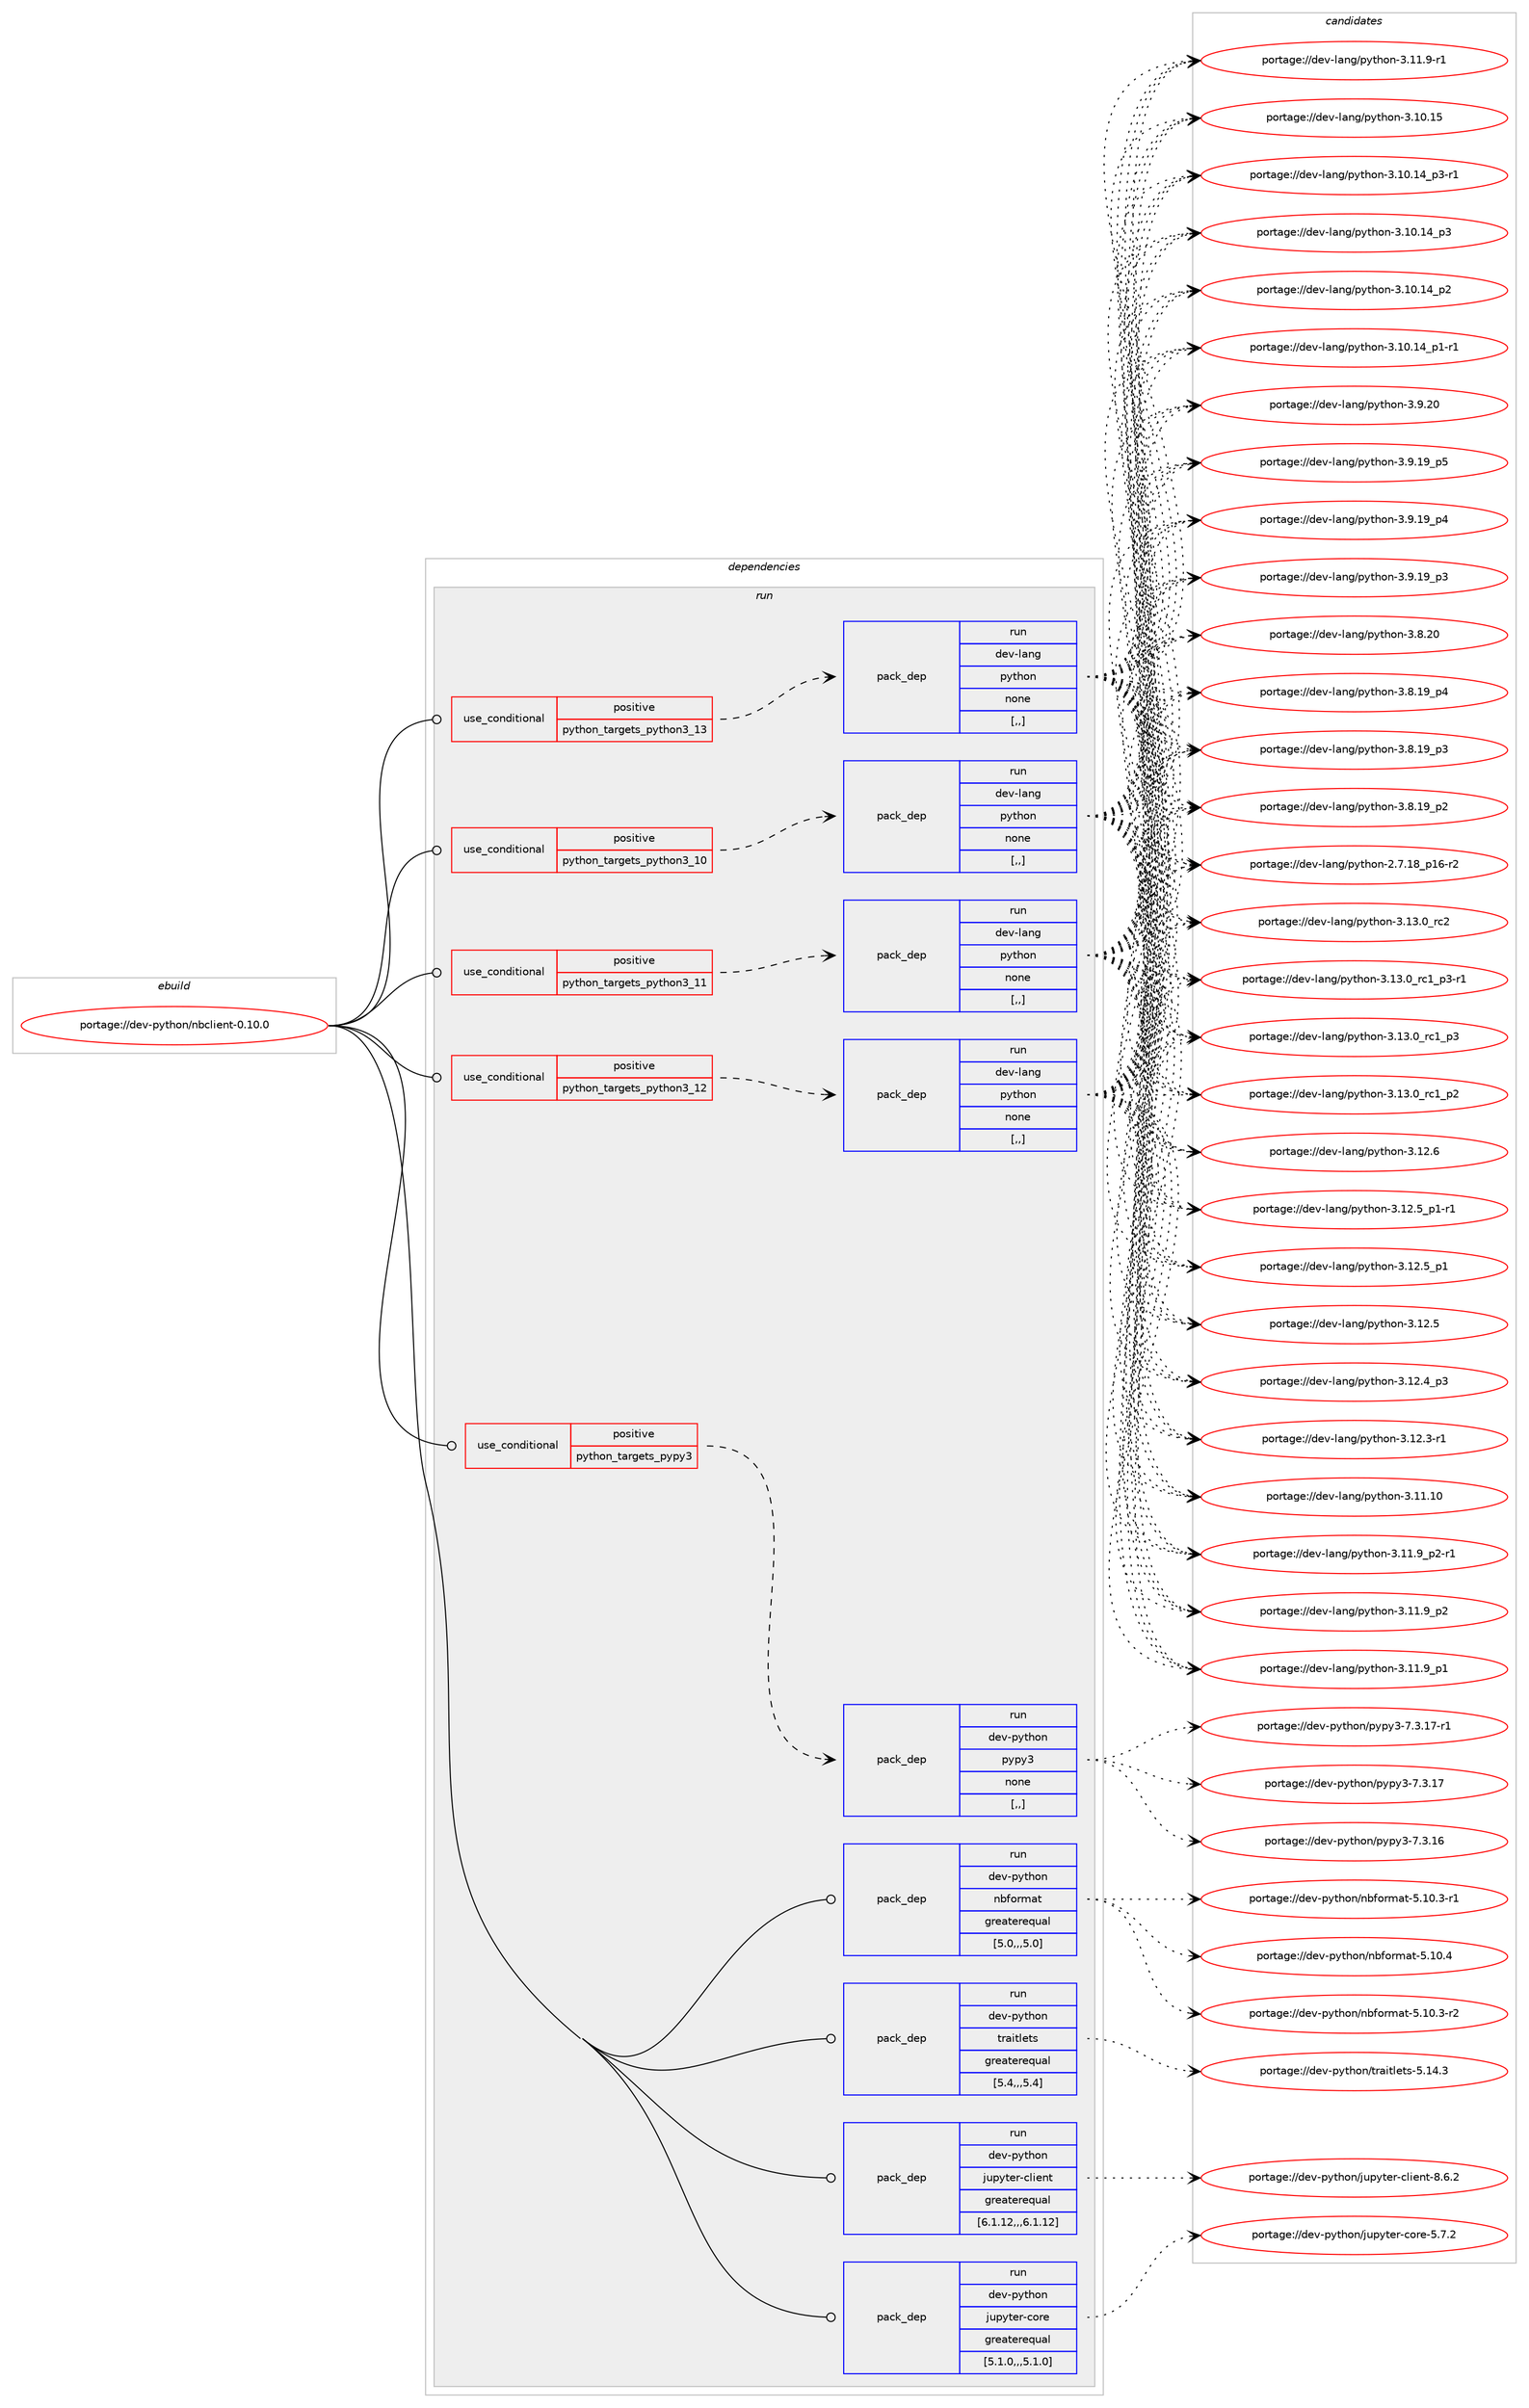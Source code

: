 digraph prolog {

# *************
# Graph options
# *************

newrank=true;
concentrate=true;
compound=true;
graph [rankdir=LR,fontname=Helvetica,fontsize=10,ranksep=1.5];#, ranksep=2.5, nodesep=0.2];
edge  [arrowhead=vee];
node  [fontname=Helvetica,fontsize=10];

# **********
# The ebuild
# **********

subgraph cluster_leftcol {
color=gray;
label=<<i>ebuild</i>>;
id [label="portage://dev-python/nbclient-0.10.0", color=red, width=4, href="../dev-python/nbclient-0.10.0.svg"];
}

# ****************
# The dependencies
# ****************

subgraph cluster_midcol {
color=gray;
label=<<i>dependencies</i>>;
subgraph cluster_compile {
fillcolor="#eeeeee";
style=filled;
label=<<i>compile</i>>;
}
subgraph cluster_compileandrun {
fillcolor="#eeeeee";
style=filled;
label=<<i>compile and run</i>>;
}
subgraph cluster_run {
fillcolor="#eeeeee";
style=filled;
label=<<i>run</i>>;
subgraph cond165561 {
dependency646809 [label=<<TABLE BORDER="0" CELLBORDER="1" CELLSPACING="0" CELLPADDING="4"><TR><TD ROWSPAN="3" CELLPADDING="10">use_conditional</TD></TR><TR><TD>positive</TD></TR><TR><TD>python_targets_pypy3</TD></TR></TABLE>>, shape=none, color=red];
subgraph pack476429 {
dependency646810 [label=<<TABLE BORDER="0" CELLBORDER="1" CELLSPACING="0" CELLPADDING="4" WIDTH="220"><TR><TD ROWSPAN="6" CELLPADDING="30">pack_dep</TD></TR><TR><TD WIDTH="110">run</TD></TR><TR><TD>dev-python</TD></TR><TR><TD>pypy3</TD></TR><TR><TD>none</TD></TR><TR><TD>[,,]</TD></TR></TABLE>>, shape=none, color=blue];
}
dependency646809:e -> dependency646810:w [weight=20,style="dashed",arrowhead="vee"];
}
id:e -> dependency646809:w [weight=20,style="solid",arrowhead="odot"];
subgraph cond165562 {
dependency646811 [label=<<TABLE BORDER="0" CELLBORDER="1" CELLSPACING="0" CELLPADDING="4"><TR><TD ROWSPAN="3" CELLPADDING="10">use_conditional</TD></TR><TR><TD>positive</TD></TR><TR><TD>python_targets_python3_10</TD></TR></TABLE>>, shape=none, color=red];
subgraph pack476430 {
dependency646812 [label=<<TABLE BORDER="0" CELLBORDER="1" CELLSPACING="0" CELLPADDING="4" WIDTH="220"><TR><TD ROWSPAN="6" CELLPADDING="30">pack_dep</TD></TR><TR><TD WIDTH="110">run</TD></TR><TR><TD>dev-lang</TD></TR><TR><TD>python</TD></TR><TR><TD>none</TD></TR><TR><TD>[,,]</TD></TR></TABLE>>, shape=none, color=blue];
}
dependency646811:e -> dependency646812:w [weight=20,style="dashed",arrowhead="vee"];
}
id:e -> dependency646811:w [weight=20,style="solid",arrowhead="odot"];
subgraph cond165563 {
dependency646813 [label=<<TABLE BORDER="0" CELLBORDER="1" CELLSPACING="0" CELLPADDING="4"><TR><TD ROWSPAN="3" CELLPADDING="10">use_conditional</TD></TR><TR><TD>positive</TD></TR><TR><TD>python_targets_python3_11</TD></TR></TABLE>>, shape=none, color=red];
subgraph pack476431 {
dependency646814 [label=<<TABLE BORDER="0" CELLBORDER="1" CELLSPACING="0" CELLPADDING="4" WIDTH="220"><TR><TD ROWSPAN="6" CELLPADDING="30">pack_dep</TD></TR><TR><TD WIDTH="110">run</TD></TR><TR><TD>dev-lang</TD></TR><TR><TD>python</TD></TR><TR><TD>none</TD></TR><TR><TD>[,,]</TD></TR></TABLE>>, shape=none, color=blue];
}
dependency646813:e -> dependency646814:w [weight=20,style="dashed",arrowhead="vee"];
}
id:e -> dependency646813:w [weight=20,style="solid",arrowhead="odot"];
subgraph cond165564 {
dependency646815 [label=<<TABLE BORDER="0" CELLBORDER="1" CELLSPACING="0" CELLPADDING="4"><TR><TD ROWSPAN="3" CELLPADDING="10">use_conditional</TD></TR><TR><TD>positive</TD></TR><TR><TD>python_targets_python3_12</TD></TR></TABLE>>, shape=none, color=red];
subgraph pack476432 {
dependency646816 [label=<<TABLE BORDER="0" CELLBORDER="1" CELLSPACING="0" CELLPADDING="4" WIDTH="220"><TR><TD ROWSPAN="6" CELLPADDING="30">pack_dep</TD></TR><TR><TD WIDTH="110">run</TD></TR><TR><TD>dev-lang</TD></TR><TR><TD>python</TD></TR><TR><TD>none</TD></TR><TR><TD>[,,]</TD></TR></TABLE>>, shape=none, color=blue];
}
dependency646815:e -> dependency646816:w [weight=20,style="dashed",arrowhead="vee"];
}
id:e -> dependency646815:w [weight=20,style="solid",arrowhead="odot"];
subgraph cond165565 {
dependency646817 [label=<<TABLE BORDER="0" CELLBORDER="1" CELLSPACING="0" CELLPADDING="4"><TR><TD ROWSPAN="3" CELLPADDING="10">use_conditional</TD></TR><TR><TD>positive</TD></TR><TR><TD>python_targets_python3_13</TD></TR></TABLE>>, shape=none, color=red];
subgraph pack476433 {
dependency646818 [label=<<TABLE BORDER="0" CELLBORDER="1" CELLSPACING="0" CELLPADDING="4" WIDTH="220"><TR><TD ROWSPAN="6" CELLPADDING="30">pack_dep</TD></TR><TR><TD WIDTH="110">run</TD></TR><TR><TD>dev-lang</TD></TR><TR><TD>python</TD></TR><TR><TD>none</TD></TR><TR><TD>[,,]</TD></TR></TABLE>>, shape=none, color=blue];
}
dependency646817:e -> dependency646818:w [weight=20,style="dashed",arrowhead="vee"];
}
id:e -> dependency646817:w [weight=20,style="solid",arrowhead="odot"];
subgraph pack476434 {
dependency646819 [label=<<TABLE BORDER="0" CELLBORDER="1" CELLSPACING="0" CELLPADDING="4" WIDTH="220"><TR><TD ROWSPAN="6" CELLPADDING="30">pack_dep</TD></TR><TR><TD WIDTH="110">run</TD></TR><TR><TD>dev-python</TD></TR><TR><TD>jupyter-client</TD></TR><TR><TD>greaterequal</TD></TR><TR><TD>[6.1.12,,,6.1.12]</TD></TR></TABLE>>, shape=none, color=blue];
}
id:e -> dependency646819:w [weight=20,style="solid",arrowhead="odot"];
subgraph pack476435 {
dependency646820 [label=<<TABLE BORDER="0" CELLBORDER="1" CELLSPACING="0" CELLPADDING="4" WIDTH="220"><TR><TD ROWSPAN="6" CELLPADDING="30">pack_dep</TD></TR><TR><TD WIDTH="110">run</TD></TR><TR><TD>dev-python</TD></TR><TR><TD>jupyter-core</TD></TR><TR><TD>greaterequal</TD></TR><TR><TD>[5.1.0,,,5.1.0]</TD></TR></TABLE>>, shape=none, color=blue];
}
id:e -> dependency646820:w [weight=20,style="solid",arrowhead="odot"];
subgraph pack476436 {
dependency646821 [label=<<TABLE BORDER="0" CELLBORDER="1" CELLSPACING="0" CELLPADDING="4" WIDTH="220"><TR><TD ROWSPAN="6" CELLPADDING="30">pack_dep</TD></TR><TR><TD WIDTH="110">run</TD></TR><TR><TD>dev-python</TD></TR><TR><TD>nbformat</TD></TR><TR><TD>greaterequal</TD></TR><TR><TD>[5.0,,,5.0]</TD></TR></TABLE>>, shape=none, color=blue];
}
id:e -> dependency646821:w [weight=20,style="solid",arrowhead="odot"];
subgraph pack476437 {
dependency646822 [label=<<TABLE BORDER="0" CELLBORDER="1" CELLSPACING="0" CELLPADDING="4" WIDTH="220"><TR><TD ROWSPAN="6" CELLPADDING="30">pack_dep</TD></TR><TR><TD WIDTH="110">run</TD></TR><TR><TD>dev-python</TD></TR><TR><TD>traitlets</TD></TR><TR><TD>greaterequal</TD></TR><TR><TD>[5.4,,,5.4]</TD></TR></TABLE>>, shape=none, color=blue];
}
id:e -> dependency646822:w [weight=20,style="solid",arrowhead="odot"];
}
}

# **************
# The candidates
# **************

subgraph cluster_choices {
rank=same;
color=gray;
label=<<i>candidates</i>>;

subgraph choice476429 {
color=black;
nodesep=1;
choice100101118451121211161041111104711212111212151455546514649554511449 [label="portage://dev-python/pypy3-7.3.17-r1", color=red, width=4,href="../dev-python/pypy3-7.3.17-r1.svg"];
choice10010111845112121116104111110471121211121215145554651464955 [label="portage://dev-python/pypy3-7.3.17", color=red, width=4,href="../dev-python/pypy3-7.3.17.svg"];
choice10010111845112121116104111110471121211121215145554651464954 [label="portage://dev-python/pypy3-7.3.16", color=red, width=4,href="../dev-python/pypy3-7.3.16.svg"];
dependency646810:e -> choice100101118451121211161041111104711212111212151455546514649554511449:w [style=dotted,weight="100"];
dependency646810:e -> choice10010111845112121116104111110471121211121215145554651464955:w [style=dotted,weight="100"];
dependency646810:e -> choice10010111845112121116104111110471121211121215145554651464954:w [style=dotted,weight="100"];
}
subgraph choice476430 {
color=black;
nodesep=1;
choice10010111845108971101034711212111610411111045514649514648951149950 [label="portage://dev-lang/python-3.13.0_rc2", color=red, width=4,href="../dev-lang/python-3.13.0_rc2.svg"];
choice1001011184510897110103471121211161041111104551464951464895114994995112514511449 [label="portage://dev-lang/python-3.13.0_rc1_p3-r1", color=red, width=4,href="../dev-lang/python-3.13.0_rc1_p3-r1.svg"];
choice100101118451089711010347112121116104111110455146495146489511499499511251 [label="portage://dev-lang/python-3.13.0_rc1_p3", color=red, width=4,href="../dev-lang/python-3.13.0_rc1_p3.svg"];
choice100101118451089711010347112121116104111110455146495146489511499499511250 [label="portage://dev-lang/python-3.13.0_rc1_p2", color=red, width=4,href="../dev-lang/python-3.13.0_rc1_p2.svg"];
choice10010111845108971101034711212111610411111045514649504654 [label="portage://dev-lang/python-3.12.6", color=red, width=4,href="../dev-lang/python-3.12.6.svg"];
choice1001011184510897110103471121211161041111104551464950465395112494511449 [label="portage://dev-lang/python-3.12.5_p1-r1", color=red, width=4,href="../dev-lang/python-3.12.5_p1-r1.svg"];
choice100101118451089711010347112121116104111110455146495046539511249 [label="portage://dev-lang/python-3.12.5_p1", color=red, width=4,href="../dev-lang/python-3.12.5_p1.svg"];
choice10010111845108971101034711212111610411111045514649504653 [label="portage://dev-lang/python-3.12.5", color=red, width=4,href="../dev-lang/python-3.12.5.svg"];
choice100101118451089711010347112121116104111110455146495046529511251 [label="portage://dev-lang/python-3.12.4_p3", color=red, width=4,href="../dev-lang/python-3.12.4_p3.svg"];
choice100101118451089711010347112121116104111110455146495046514511449 [label="portage://dev-lang/python-3.12.3-r1", color=red, width=4,href="../dev-lang/python-3.12.3-r1.svg"];
choice1001011184510897110103471121211161041111104551464949464948 [label="portage://dev-lang/python-3.11.10", color=red, width=4,href="../dev-lang/python-3.11.10.svg"];
choice1001011184510897110103471121211161041111104551464949465795112504511449 [label="portage://dev-lang/python-3.11.9_p2-r1", color=red, width=4,href="../dev-lang/python-3.11.9_p2-r1.svg"];
choice100101118451089711010347112121116104111110455146494946579511250 [label="portage://dev-lang/python-3.11.9_p2", color=red, width=4,href="../dev-lang/python-3.11.9_p2.svg"];
choice100101118451089711010347112121116104111110455146494946579511249 [label="portage://dev-lang/python-3.11.9_p1", color=red, width=4,href="../dev-lang/python-3.11.9_p1.svg"];
choice100101118451089711010347112121116104111110455146494946574511449 [label="portage://dev-lang/python-3.11.9-r1", color=red, width=4,href="../dev-lang/python-3.11.9-r1.svg"];
choice1001011184510897110103471121211161041111104551464948464953 [label="portage://dev-lang/python-3.10.15", color=red, width=4,href="../dev-lang/python-3.10.15.svg"];
choice100101118451089711010347112121116104111110455146494846495295112514511449 [label="portage://dev-lang/python-3.10.14_p3-r1", color=red, width=4,href="../dev-lang/python-3.10.14_p3-r1.svg"];
choice10010111845108971101034711212111610411111045514649484649529511251 [label="portage://dev-lang/python-3.10.14_p3", color=red, width=4,href="../dev-lang/python-3.10.14_p3.svg"];
choice10010111845108971101034711212111610411111045514649484649529511250 [label="portage://dev-lang/python-3.10.14_p2", color=red, width=4,href="../dev-lang/python-3.10.14_p2.svg"];
choice100101118451089711010347112121116104111110455146494846495295112494511449 [label="portage://dev-lang/python-3.10.14_p1-r1", color=red, width=4,href="../dev-lang/python-3.10.14_p1-r1.svg"];
choice10010111845108971101034711212111610411111045514657465048 [label="portage://dev-lang/python-3.9.20", color=red, width=4,href="../dev-lang/python-3.9.20.svg"];
choice100101118451089711010347112121116104111110455146574649579511253 [label="portage://dev-lang/python-3.9.19_p5", color=red, width=4,href="../dev-lang/python-3.9.19_p5.svg"];
choice100101118451089711010347112121116104111110455146574649579511252 [label="portage://dev-lang/python-3.9.19_p4", color=red, width=4,href="../dev-lang/python-3.9.19_p4.svg"];
choice100101118451089711010347112121116104111110455146574649579511251 [label="portage://dev-lang/python-3.9.19_p3", color=red, width=4,href="../dev-lang/python-3.9.19_p3.svg"];
choice10010111845108971101034711212111610411111045514656465048 [label="portage://dev-lang/python-3.8.20", color=red, width=4,href="../dev-lang/python-3.8.20.svg"];
choice100101118451089711010347112121116104111110455146564649579511252 [label="portage://dev-lang/python-3.8.19_p4", color=red, width=4,href="../dev-lang/python-3.8.19_p4.svg"];
choice100101118451089711010347112121116104111110455146564649579511251 [label="portage://dev-lang/python-3.8.19_p3", color=red, width=4,href="../dev-lang/python-3.8.19_p3.svg"];
choice100101118451089711010347112121116104111110455146564649579511250 [label="portage://dev-lang/python-3.8.19_p2", color=red, width=4,href="../dev-lang/python-3.8.19_p2.svg"];
choice100101118451089711010347112121116104111110455046554649569511249544511450 [label="portage://dev-lang/python-2.7.18_p16-r2", color=red, width=4,href="../dev-lang/python-2.7.18_p16-r2.svg"];
dependency646812:e -> choice10010111845108971101034711212111610411111045514649514648951149950:w [style=dotted,weight="100"];
dependency646812:e -> choice1001011184510897110103471121211161041111104551464951464895114994995112514511449:w [style=dotted,weight="100"];
dependency646812:e -> choice100101118451089711010347112121116104111110455146495146489511499499511251:w [style=dotted,weight="100"];
dependency646812:e -> choice100101118451089711010347112121116104111110455146495146489511499499511250:w [style=dotted,weight="100"];
dependency646812:e -> choice10010111845108971101034711212111610411111045514649504654:w [style=dotted,weight="100"];
dependency646812:e -> choice1001011184510897110103471121211161041111104551464950465395112494511449:w [style=dotted,weight="100"];
dependency646812:e -> choice100101118451089711010347112121116104111110455146495046539511249:w [style=dotted,weight="100"];
dependency646812:e -> choice10010111845108971101034711212111610411111045514649504653:w [style=dotted,weight="100"];
dependency646812:e -> choice100101118451089711010347112121116104111110455146495046529511251:w [style=dotted,weight="100"];
dependency646812:e -> choice100101118451089711010347112121116104111110455146495046514511449:w [style=dotted,weight="100"];
dependency646812:e -> choice1001011184510897110103471121211161041111104551464949464948:w [style=dotted,weight="100"];
dependency646812:e -> choice1001011184510897110103471121211161041111104551464949465795112504511449:w [style=dotted,weight="100"];
dependency646812:e -> choice100101118451089711010347112121116104111110455146494946579511250:w [style=dotted,weight="100"];
dependency646812:e -> choice100101118451089711010347112121116104111110455146494946579511249:w [style=dotted,weight="100"];
dependency646812:e -> choice100101118451089711010347112121116104111110455146494946574511449:w [style=dotted,weight="100"];
dependency646812:e -> choice1001011184510897110103471121211161041111104551464948464953:w [style=dotted,weight="100"];
dependency646812:e -> choice100101118451089711010347112121116104111110455146494846495295112514511449:w [style=dotted,weight="100"];
dependency646812:e -> choice10010111845108971101034711212111610411111045514649484649529511251:w [style=dotted,weight="100"];
dependency646812:e -> choice10010111845108971101034711212111610411111045514649484649529511250:w [style=dotted,weight="100"];
dependency646812:e -> choice100101118451089711010347112121116104111110455146494846495295112494511449:w [style=dotted,weight="100"];
dependency646812:e -> choice10010111845108971101034711212111610411111045514657465048:w [style=dotted,weight="100"];
dependency646812:e -> choice100101118451089711010347112121116104111110455146574649579511253:w [style=dotted,weight="100"];
dependency646812:e -> choice100101118451089711010347112121116104111110455146574649579511252:w [style=dotted,weight="100"];
dependency646812:e -> choice100101118451089711010347112121116104111110455146574649579511251:w [style=dotted,weight="100"];
dependency646812:e -> choice10010111845108971101034711212111610411111045514656465048:w [style=dotted,weight="100"];
dependency646812:e -> choice100101118451089711010347112121116104111110455146564649579511252:w [style=dotted,weight="100"];
dependency646812:e -> choice100101118451089711010347112121116104111110455146564649579511251:w [style=dotted,weight="100"];
dependency646812:e -> choice100101118451089711010347112121116104111110455146564649579511250:w [style=dotted,weight="100"];
dependency646812:e -> choice100101118451089711010347112121116104111110455046554649569511249544511450:w [style=dotted,weight="100"];
}
subgraph choice476431 {
color=black;
nodesep=1;
choice10010111845108971101034711212111610411111045514649514648951149950 [label="portage://dev-lang/python-3.13.0_rc2", color=red, width=4,href="../dev-lang/python-3.13.0_rc2.svg"];
choice1001011184510897110103471121211161041111104551464951464895114994995112514511449 [label="portage://dev-lang/python-3.13.0_rc1_p3-r1", color=red, width=4,href="../dev-lang/python-3.13.0_rc1_p3-r1.svg"];
choice100101118451089711010347112121116104111110455146495146489511499499511251 [label="portage://dev-lang/python-3.13.0_rc1_p3", color=red, width=4,href="../dev-lang/python-3.13.0_rc1_p3.svg"];
choice100101118451089711010347112121116104111110455146495146489511499499511250 [label="portage://dev-lang/python-3.13.0_rc1_p2", color=red, width=4,href="../dev-lang/python-3.13.0_rc1_p2.svg"];
choice10010111845108971101034711212111610411111045514649504654 [label="portage://dev-lang/python-3.12.6", color=red, width=4,href="../dev-lang/python-3.12.6.svg"];
choice1001011184510897110103471121211161041111104551464950465395112494511449 [label="portage://dev-lang/python-3.12.5_p1-r1", color=red, width=4,href="../dev-lang/python-3.12.5_p1-r1.svg"];
choice100101118451089711010347112121116104111110455146495046539511249 [label="portage://dev-lang/python-3.12.5_p1", color=red, width=4,href="../dev-lang/python-3.12.5_p1.svg"];
choice10010111845108971101034711212111610411111045514649504653 [label="portage://dev-lang/python-3.12.5", color=red, width=4,href="../dev-lang/python-3.12.5.svg"];
choice100101118451089711010347112121116104111110455146495046529511251 [label="portage://dev-lang/python-3.12.4_p3", color=red, width=4,href="../dev-lang/python-3.12.4_p3.svg"];
choice100101118451089711010347112121116104111110455146495046514511449 [label="portage://dev-lang/python-3.12.3-r1", color=red, width=4,href="../dev-lang/python-3.12.3-r1.svg"];
choice1001011184510897110103471121211161041111104551464949464948 [label="portage://dev-lang/python-3.11.10", color=red, width=4,href="../dev-lang/python-3.11.10.svg"];
choice1001011184510897110103471121211161041111104551464949465795112504511449 [label="portage://dev-lang/python-3.11.9_p2-r1", color=red, width=4,href="../dev-lang/python-3.11.9_p2-r1.svg"];
choice100101118451089711010347112121116104111110455146494946579511250 [label="portage://dev-lang/python-3.11.9_p2", color=red, width=4,href="../dev-lang/python-3.11.9_p2.svg"];
choice100101118451089711010347112121116104111110455146494946579511249 [label="portage://dev-lang/python-3.11.9_p1", color=red, width=4,href="../dev-lang/python-3.11.9_p1.svg"];
choice100101118451089711010347112121116104111110455146494946574511449 [label="portage://dev-lang/python-3.11.9-r1", color=red, width=4,href="../dev-lang/python-3.11.9-r1.svg"];
choice1001011184510897110103471121211161041111104551464948464953 [label="portage://dev-lang/python-3.10.15", color=red, width=4,href="../dev-lang/python-3.10.15.svg"];
choice100101118451089711010347112121116104111110455146494846495295112514511449 [label="portage://dev-lang/python-3.10.14_p3-r1", color=red, width=4,href="../dev-lang/python-3.10.14_p3-r1.svg"];
choice10010111845108971101034711212111610411111045514649484649529511251 [label="portage://dev-lang/python-3.10.14_p3", color=red, width=4,href="../dev-lang/python-3.10.14_p3.svg"];
choice10010111845108971101034711212111610411111045514649484649529511250 [label="portage://dev-lang/python-3.10.14_p2", color=red, width=4,href="../dev-lang/python-3.10.14_p2.svg"];
choice100101118451089711010347112121116104111110455146494846495295112494511449 [label="portage://dev-lang/python-3.10.14_p1-r1", color=red, width=4,href="../dev-lang/python-3.10.14_p1-r1.svg"];
choice10010111845108971101034711212111610411111045514657465048 [label="portage://dev-lang/python-3.9.20", color=red, width=4,href="../dev-lang/python-3.9.20.svg"];
choice100101118451089711010347112121116104111110455146574649579511253 [label="portage://dev-lang/python-3.9.19_p5", color=red, width=4,href="../dev-lang/python-3.9.19_p5.svg"];
choice100101118451089711010347112121116104111110455146574649579511252 [label="portage://dev-lang/python-3.9.19_p4", color=red, width=4,href="../dev-lang/python-3.9.19_p4.svg"];
choice100101118451089711010347112121116104111110455146574649579511251 [label="portage://dev-lang/python-3.9.19_p3", color=red, width=4,href="../dev-lang/python-3.9.19_p3.svg"];
choice10010111845108971101034711212111610411111045514656465048 [label="portage://dev-lang/python-3.8.20", color=red, width=4,href="../dev-lang/python-3.8.20.svg"];
choice100101118451089711010347112121116104111110455146564649579511252 [label="portage://dev-lang/python-3.8.19_p4", color=red, width=4,href="../dev-lang/python-3.8.19_p4.svg"];
choice100101118451089711010347112121116104111110455146564649579511251 [label="portage://dev-lang/python-3.8.19_p3", color=red, width=4,href="../dev-lang/python-3.8.19_p3.svg"];
choice100101118451089711010347112121116104111110455146564649579511250 [label="portage://dev-lang/python-3.8.19_p2", color=red, width=4,href="../dev-lang/python-3.8.19_p2.svg"];
choice100101118451089711010347112121116104111110455046554649569511249544511450 [label="portage://dev-lang/python-2.7.18_p16-r2", color=red, width=4,href="../dev-lang/python-2.7.18_p16-r2.svg"];
dependency646814:e -> choice10010111845108971101034711212111610411111045514649514648951149950:w [style=dotted,weight="100"];
dependency646814:e -> choice1001011184510897110103471121211161041111104551464951464895114994995112514511449:w [style=dotted,weight="100"];
dependency646814:e -> choice100101118451089711010347112121116104111110455146495146489511499499511251:w [style=dotted,weight="100"];
dependency646814:e -> choice100101118451089711010347112121116104111110455146495146489511499499511250:w [style=dotted,weight="100"];
dependency646814:e -> choice10010111845108971101034711212111610411111045514649504654:w [style=dotted,weight="100"];
dependency646814:e -> choice1001011184510897110103471121211161041111104551464950465395112494511449:w [style=dotted,weight="100"];
dependency646814:e -> choice100101118451089711010347112121116104111110455146495046539511249:w [style=dotted,weight="100"];
dependency646814:e -> choice10010111845108971101034711212111610411111045514649504653:w [style=dotted,weight="100"];
dependency646814:e -> choice100101118451089711010347112121116104111110455146495046529511251:w [style=dotted,weight="100"];
dependency646814:e -> choice100101118451089711010347112121116104111110455146495046514511449:w [style=dotted,weight="100"];
dependency646814:e -> choice1001011184510897110103471121211161041111104551464949464948:w [style=dotted,weight="100"];
dependency646814:e -> choice1001011184510897110103471121211161041111104551464949465795112504511449:w [style=dotted,weight="100"];
dependency646814:e -> choice100101118451089711010347112121116104111110455146494946579511250:w [style=dotted,weight="100"];
dependency646814:e -> choice100101118451089711010347112121116104111110455146494946579511249:w [style=dotted,weight="100"];
dependency646814:e -> choice100101118451089711010347112121116104111110455146494946574511449:w [style=dotted,weight="100"];
dependency646814:e -> choice1001011184510897110103471121211161041111104551464948464953:w [style=dotted,weight="100"];
dependency646814:e -> choice100101118451089711010347112121116104111110455146494846495295112514511449:w [style=dotted,weight="100"];
dependency646814:e -> choice10010111845108971101034711212111610411111045514649484649529511251:w [style=dotted,weight="100"];
dependency646814:e -> choice10010111845108971101034711212111610411111045514649484649529511250:w [style=dotted,weight="100"];
dependency646814:e -> choice100101118451089711010347112121116104111110455146494846495295112494511449:w [style=dotted,weight="100"];
dependency646814:e -> choice10010111845108971101034711212111610411111045514657465048:w [style=dotted,weight="100"];
dependency646814:e -> choice100101118451089711010347112121116104111110455146574649579511253:w [style=dotted,weight="100"];
dependency646814:e -> choice100101118451089711010347112121116104111110455146574649579511252:w [style=dotted,weight="100"];
dependency646814:e -> choice100101118451089711010347112121116104111110455146574649579511251:w [style=dotted,weight="100"];
dependency646814:e -> choice10010111845108971101034711212111610411111045514656465048:w [style=dotted,weight="100"];
dependency646814:e -> choice100101118451089711010347112121116104111110455146564649579511252:w [style=dotted,weight="100"];
dependency646814:e -> choice100101118451089711010347112121116104111110455146564649579511251:w [style=dotted,weight="100"];
dependency646814:e -> choice100101118451089711010347112121116104111110455146564649579511250:w [style=dotted,weight="100"];
dependency646814:e -> choice100101118451089711010347112121116104111110455046554649569511249544511450:w [style=dotted,weight="100"];
}
subgraph choice476432 {
color=black;
nodesep=1;
choice10010111845108971101034711212111610411111045514649514648951149950 [label="portage://dev-lang/python-3.13.0_rc2", color=red, width=4,href="../dev-lang/python-3.13.0_rc2.svg"];
choice1001011184510897110103471121211161041111104551464951464895114994995112514511449 [label="portage://dev-lang/python-3.13.0_rc1_p3-r1", color=red, width=4,href="../dev-lang/python-3.13.0_rc1_p3-r1.svg"];
choice100101118451089711010347112121116104111110455146495146489511499499511251 [label="portage://dev-lang/python-3.13.0_rc1_p3", color=red, width=4,href="../dev-lang/python-3.13.0_rc1_p3.svg"];
choice100101118451089711010347112121116104111110455146495146489511499499511250 [label="portage://dev-lang/python-3.13.0_rc1_p2", color=red, width=4,href="../dev-lang/python-3.13.0_rc1_p2.svg"];
choice10010111845108971101034711212111610411111045514649504654 [label="portage://dev-lang/python-3.12.6", color=red, width=4,href="../dev-lang/python-3.12.6.svg"];
choice1001011184510897110103471121211161041111104551464950465395112494511449 [label="portage://dev-lang/python-3.12.5_p1-r1", color=red, width=4,href="../dev-lang/python-3.12.5_p1-r1.svg"];
choice100101118451089711010347112121116104111110455146495046539511249 [label="portage://dev-lang/python-3.12.5_p1", color=red, width=4,href="../dev-lang/python-3.12.5_p1.svg"];
choice10010111845108971101034711212111610411111045514649504653 [label="portage://dev-lang/python-3.12.5", color=red, width=4,href="../dev-lang/python-3.12.5.svg"];
choice100101118451089711010347112121116104111110455146495046529511251 [label="portage://dev-lang/python-3.12.4_p3", color=red, width=4,href="../dev-lang/python-3.12.4_p3.svg"];
choice100101118451089711010347112121116104111110455146495046514511449 [label="portage://dev-lang/python-3.12.3-r1", color=red, width=4,href="../dev-lang/python-3.12.3-r1.svg"];
choice1001011184510897110103471121211161041111104551464949464948 [label="portage://dev-lang/python-3.11.10", color=red, width=4,href="../dev-lang/python-3.11.10.svg"];
choice1001011184510897110103471121211161041111104551464949465795112504511449 [label="portage://dev-lang/python-3.11.9_p2-r1", color=red, width=4,href="../dev-lang/python-3.11.9_p2-r1.svg"];
choice100101118451089711010347112121116104111110455146494946579511250 [label="portage://dev-lang/python-3.11.9_p2", color=red, width=4,href="../dev-lang/python-3.11.9_p2.svg"];
choice100101118451089711010347112121116104111110455146494946579511249 [label="portage://dev-lang/python-3.11.9_p1", color=red, width=4,href="../dev-lang/python-3.11.9_p1.svg"];
choice100101118451089711010347112121116104111110455146494946574511449 [label="portage://dev-lang/python-3.11.9-r1", color=red, width=4,href="../dev-lang/python-3.11.9-r1.svg"];
choice1001011184510897110103471121211161041111104551464948464953 [label="portage://dev-lang/python-3.10.15", color=red, width=4,href="../dev-lang/python-3.10.15.svg"];
choice100101118451089711010347112121116104111110455146494846495295112514511449 [label="portage://dev-lang/python-3.10.14_p3-r1", color=red, width=4,href="../dev-lang/python-3.10.14_p3-r1.svg"];
choice10010111845108971101034711212111610411111045514649484649529511251 [label="portage://dev-lang/python-3.10.14_p3", color=red, width=4,href="../dev-lang/python-3.10.14_p3.svg"];
choice10010111845108971101034711212111610411111045514649484649529511250 [label="portage://dev-lang/python-3.10.14_p2", color=red, width=4,href="../dev-lang/python-3.10.14_p2.svg"];
choice100101118451089711010347112121116104111110455146494846495295112494511449 [label="portage://dev-lang/python-3.10.14_p1-r1", color=red, width=4,href="../dev-lang/python-3.10.14_p1-r1.svg"];
choice10010111845108971101034711212111610411111045514657465048 [label="portage://dev-lang/python-3.9.20", color=red, width=4,href="../dev-lang/python-3.9.20.svg"];
choice100101118451089711010347112121116104111110455146574649579511253 [label="portage://dev-lang/python-3.9.19_p5", color=red, width=4,href="../dev-lang/python-3.9.19_p5.svg"];
choice100101118451089711010347112121116104111110455146574649579511252 [label="portage://dev-lang/python-3.9.19_p4", color=red, width=4,href="../dev-lang/python-3.9.19_p4.svg"];
choice100101118451089711010347112121116104111110455146574649579511251 [label="portage://dev-lang/python-3.9.19_p3", color=red, width=4,href="../dev-lang/python-3.9.19_p3.svg"];
choice10010111845108971101034711212111610411111045514656465048 [label="portage://dev-lang/python-3.8.20", color=red, width=4,href="../dev-lang/python-3.8.20.svg"];
choice100101118451089711010347112121116104111110455146564649579511252 [label="portage://dev-lang/python-3.8.19_p4", color=red, width=4,href="../dev-lang/python-3.8.19_p4.svg"];
choice100101118451089711010347112121116104111110455146564649579511251 [label="portage://dev-lang/python-3.8.19_p3", color=red, width=4,href="../dev-lang/python-3.8.19_p3.svg"];
choice100101118451089711010347112121116104111110455146564649579511250 [label="portage://dev-lang/python-3.8.19_p2", color=red, width=4,href="../dev-lang/python-3.8.19_p2.svg"];
choice100101118451089711010347112121116104111110455046554649569511249544511450 [label="portage://dev-lang/python-2.7.18_p16-r2", color=red, width=4,href="../dev-lang/python-2.7.18_p16-r2.svg"];
dependency646816:e -> choice10010111845108971101034711212111610411111045514649514648951149950:w [style=dotted,weight="100"];
dependency646816:e -> choice1001011184510897110103471121211161041111104551464951464895114994995112514511449:w [style=dotted,weight="100"];
dependency646816:e -> choice100101118451089711010347112121116104111110455146495146489511499499511251:w [style=dotted,weight="100"];
dependency646816:e -> choice100101118451089711010347112121116104111110455146495146489511499499511250:w [style=dotted,weight="100"];
dependency646816:e -> choice10010111845108971101034711212111610411111045514649504654:w [style=dotted,weight="100"];
dependency646816:e -> choice1001011184510897110103471121211161041111104551464950465395112494511449:w [style=dotted,weight="100"];
dependency646816:e -> choice100101118451089711010347112121116104111110455146495046539511249:w [style=dotted,weight="100"];
dependency646816:e -> choice10010111845108971101034711212111610411111045514649504653:w [style=dotted,weight="100"];
dependency646816:e -> choice100101118451089711010347112121116104111110455146495046529511251:w [style=dotted,weight="100"];
dependency646816:e -> choice100101118451089711010347112121116104111110455146495046514511449:w [style=dotted,weight="100"];
dependency646816:e -> choice1001011184510897110103471121211161041111104551464949464948:w [style=dotted,weight="100"];
dependency646816:e -> choice1001011184510897110103471121211161041111104551464949465795112504511449:w [style=dotted,weight="100"];
dependency646816:e -> choice100101118451089711010347112121116104111110455146494946579511250:w [style=dotted,weight="100"];
dependency646816:e -> choice100101118451089711010347112121116104111110455146494946579511249:w [style=dotted,weight="100"];
dependency646816:e -> choice100101118451089711010347112121116104111110455146494946574511449:w [style=dotted,weight="100"];
dependency646816:e -> choice1001011184510897110103471121211161041111104551464948464953:w [style=dotted,weight="100"];
dependency646816:e -> choice100101118451089711010347112121116104111110455146494846495295112514511449:w [style=dotted,weight="100"];
dependency646816:e -> choice10010111845108971101034711212111610411111045514649484649529511251:w [style=dotted,weight="100"];
dependency646816:e -> choice10010111845108971101034711212111610411111045514649484649529511250:w [style=dotted,weight="100"];
dependency646816:e -> choice100101118451089711010347112121116104111110455146494846495295112494511449:w [style=dotted,weight="100"];
dependency646816:e -> choice10010111845108971101034711212111610411111045514657465048:w [style=dotted,weight="100"];
dependency646816:e -> choice100101118451089711010347112121116104111110455146574649579511253:w [style=dotted,weight="100"];
dependency646816:e -> choice100101118451089711010347112121116104111110455146574649579511252:w [style=dotted,weight="100"];
dependency646816:e -> choice100101118451089711010347112121116104111110455146574649579511251:w [style=dotted,weight="100"];
dependency646816:e -> choice10010111845108971101034711212111610411111045514656465048:w [style=dotted,weight="100"];
dependency646816:e -> choice100101118451089711010347112121116104111110455146564649579511252:w [style=dotted,weight="100"];
dependency646816:e -> choice100101118451089711010347112121116104111110455146564649579511251:w [style=dotted,weight="100"];
dependency646816:e -> choice100101118451089711010347112121116104111110455146564649579511250:w [style=dotted,weight="100"];
dependency646816:e -> choice100101118451089711010347112121116104111110455046554649569511249544511450:w [style=dotted,weight="100"];
}
subgraph choice476433 {
color=black;
nodesep=1;
choice10010111845108971101034711212111610411111045514649514648951149950 [label="portage://dev-lang/python-3.13.0_rc2", color=red, width=4,href="../dev-lang/python-3.13.0_rc2.svg"];
choice1001011184510897110103471121211161041111104551464951464895114994995112514511449 [label="portage://dev-lang/python-3.13.0_rc1_p3-r1", color=red, width=4,href="../dev-lang/python-3.13.0_rc1_p3-r1.svg"];
choice100101118451089711010347112121116104111110455146495146489511499499511251 [label="portage://dev-lang/python-3.13.0_rc1_p3", color=red, width=4,href="../dev-lang/python-3.13.0_rc1_p3.svg"];
choice100101118451089711010347112121116104111110455146495146489511499499511250 [label="portage://dev-lang/python-3.13.0_rc1_p2", color=red, width=4,href="../dev-lang/python-3.13.0_rc1_p2.svg"];
choice10010111845108971101034711212111610411111045514649504654 [label="portage://dev-lang/python-3.12.6", color=red, width=4,href="../dev-lang/python-3.12.6.svg"];
choice1001011184510897110103471121211161041111104551464950465395112494511449 [label="portage://dev-lang/python-3.12.5_p1-r1", color=red, width=4,href="../dev-lang/python-3.12.5_p1-r1.svg"];
choice100101118451089711010347112121116104111110455146495046539511249 [label="portage://dev-lang/python-3.12.5_p1", color=red, width=4,href="../dev-lang/python-3.12.5_p1.svg"];
choice10010111845108971101034711212111610411111045514649504653 [label="portage://dev-lang/python-3.12.5", color=red, width=4,href="../dev-lang/python-3.12.5.svg"];
choice100101118451089711010347112121116104111110455146495046529511251 [label="portage://dev-lang/python-3.12.4_p3", color=red, width=4,href="../dev-lang/python-3.12.4_p3.svg"];
choice100101118451089711010347112121116104111110455146495046514511449 [label="portage://dev-lang/python-3.12.3-r1", color=red, width=4,href="../dev-lang/python-3.12.3-r1.svg"];
choice1001011184510897110103471121211161041111104551464949464948 [label="portage://dev-lang/python-3.11.10", color=red, width=4,href="../dev-lang/python-3.11.10.svg"];
choice1001011184510897110103471121211161041111104551464949465795112504511449 [label="portage://dev-lang/python-3.11.9_p2-r1", color=red, width=4,href="../dev-lang/python-3.11.9_p2-r1.svg"];
choice100101118451089711010347112121116104111110455146494946579511250 [label="portage://dev-lang/python-3.11.9_p2", color=red, width=4,href="../dev-lang/python-3.11.9_p2.svg"];
choice100101118451089711010347112121116104111110455146494946579511249 [label="portage://dev-lang/python-3.11.9_p1", color=red, width=4,href="../dev-lang/python-3.11.9_p1.svg"];
choice100101118451089711010347112121116104111110455146494946574511449 [label="portage://dev-lang/python-3.11.9-r1", color=red, width=4,href="../dev-lang/python-3.11.9-r1.svg"];
choice1001011184510897110103471121211161041111104551464948464953 [label="portage://dev-lang/python-3.10.15", color=red, width=4,href="../dev-lang/python-3.10.15.svg"];
choice100101118451089711010347112121116104111110455146494846495295112514511449 [label="portage://dev-lang/python-3.10.14_p3-r1", color=red, width=4,href="../dev-lang/python-3.10.14_p3-r1.svg"];
choice10010111845108971101034711212111610411111045514649484649529511251 [label="portage://dev-lang/python-3.10.14_p3", color=red, width=4,href="../dev-lang/python-3.10.14_p3.svg"];
choice10010111845108971101034711212111610411111045514649484649529511250 [label="portage://dev-lang/python-3.10.14_p2", color=red, width=4,href="../dev-lang/python-3.10.14_p2.svg"];
choice100101118451089711010347112121116104111110455146494846495295112494511449 [label="portage://dev-lang/python-3.10.14_p1-r1", color=red, width=4,href="../dev-lang/python-3.10.14_p1-r1.svg"];
choice10010111845108971101034711212111610411111045514657465048 [label="portage://dev-lang/python-3.9.20", color=red, width=4,href="../dev-lang/python-3.9.20.svg"];
choice100101118451089711010347112121116104111110455146574649579511253 [label="portage://dev-lang/python-3.9.19_p5", color=red, width=4,href="../dev-lang/python-3.9.19_p5.svg"];
choice100101118451089711010347112121116104111110455146574649579511252 [label="portage://dev-lang/python-3.9.19_p4", color=red, width=4,href="../dev-lang/python-3.9.19_p4.svg"];
choice100101118451089711010347112121116104111110455146574649579511251 [label="portage://dev-lang/python-3.9.19_p3", color=red, width=4,href="../dev-lang/python-3.9.19_p3.svg"];
choice10010111845108971101034711212111610411111045514656465048 [label="portage://dev-lang/python-3.8.20", color=red, width=4,href="../dev-lang/python-3.8.20.svg"];
choice100101118451089711010347112121116104111110455146564649579511252 [label="portage://dev-lang/python-3.8.19_p4", color=red, width=4,href="../dev-lang/python-3.8.19_p4.svg"];
choice100101118451089711010347112121116104111110455146564649579511251 [label="portage://dev-lang/python-3.8.19_p3", color=red, width=4,href="../dev-lang/python-3.8.19_p3.svg"];
choice100101118451089711010347112121116104111110455146564649579511250 [label="portage://dev-lang/python-3.8.19_p2", color=red, width=4,href="../dev-lang/python-3.8.19_p2.svg"];
choice100101118451089711010347112121116104111110455046554649569511249544511450 [label="portage://dev-lang/python-2.7.18_p16-r2", color=red, width=4,href="../dev-lang/python-2.7.18_p16-r2.svg"];
dependency646818:e -> choice10010111845108971101034711212111610411111045514649514648951149950:w [style=dotted,weight="100"];
dependency646818:e -> choice1001011184510897110103471121211161041111104551464951464895114994995112514511449:w [style=dotted,weight="100"];
dependency646818:e -> choice100101118451089711010347112121116104111110455146495146489511499499511251:w [style=dotted,weight="100"];
dependency646818:e -> choice100101118451089711010347112121116104111110455146495146489511499499511250:w [style=dotted,weight="100"];
dependency646818:e -> choice10010111845108971101034711212111610411111045514649504654:w [style=dotted,weight="100"];
dependency646818:e -> choice1001011184510897110103471121211161041111104551464950465395112494511449:w [style=dotted,weight="100"];
dependency646818:e -> choice100101118451089711010347112121116104111110455146495046539511249:w [style=dotted,weight="100"];
dependency646818:e -> choice10010111845108971101034711212111610411111045514649504653:w [style=dotted,weight="100"];
dependency646818:e -> choice100101118451089711010347112121116104111110455146495046529511251:w [style=dotted,weight="100"];
dependency646818:e -> choice100101118451089711010347112121116104111110455146495046514511449:w [style=dotted,weight="100"];
dependency646818:e -> choice1001011184510897110103471121211161041111104551464949464948:w [style=dotted,weight="100"];
dependency646818:e -> choice1001011184510897110103471121211161041111104551464949465795112504511449:w [style=dotted,weight="100"];
dependency646818:e -> choice100101118451089711010347112121116104111110455146494946579511250:w [style=dotted,weight="100"];
dependency646818:e -> choice100101118451089711010347112121116104111110455146494946579511249:w [style=dotted,weight="100"];
dependency646818:e -> choice100101118451089711010347112121116104111110455146494946574511449:w [style=dotted,weight="100"];
dependency646818:e -> choice1001011184510897110103471121211161041111104551464948464953:w [style=dotted,weight="100"];
dependency646818:e -> choice100101118451089711010347112121116104111110455146494846495295112514511449:w [style=dotted,weight="100"];
dependency646818:e -> choice10010111845108971101034711212111610411111045514649484649529511251:w [style=dotted,weight="100"];
dependency646818:e -> choice10010111845108971101034711212111610411111045514649484649529511250:w [style=dotted,weight="100"];
dependency646818:e -> choice100101118451089711010347112121116104111110455146494846495295112494511449:w [style=dotted,weight="100"];
dependency646818:e -> choice10010111845108971101034711212111610411111045514657465048:w [style=dotted,weight="100"];
dependency646818:e -> choice100101118451089711010347112121116104111110455146574649579511253:w [style=dotted,weight="100"];
dependency646818:e -> choice100101118451089711010347112121116104111110455146574649579511252:w [style=dotted,weight="100"];
dependency646818:e -> choice100101118451089711010347112121116104111110455146574649579511251:w [style=dotted,weight="100"];
dependency646818:e -> choice10010111845108971101034711212111610411111045514656465048:w [style=dotted,weight="100"];
dependency646818:e -> choice100101118451089711010347112121116104111110455146564649579511252:w [style=dotted,weight="100"];
dependency646818:e -> choice100101118451089711010347112121116104111110455146564649579511251:w [style=dotted,weight="100"];
dependency646818:e -> choice100101118451089711010347112121116104111110455146564649579511250:w [style=dotted,weight="100"];
dependency646818:e -> choice100101118451089711010347112121116104111110455046554649569511249544511450:w [style=dotted,weight="100"];
}
subgraph choice476434 {
color=black;
nodesep=1;
choice10010111845112121116104111110471061171121211161011144599108105101110116455646544650 [label="portage://dev-python/jupyter-client-8.6.2", color=red, width=4,href="../dev-python/jupyter-client-8.6.2.svg"];
dependency646819:e -> choice10010111845112121116104111110471061171121211161011144599108105101110116455646544650:w [style=dotted,weight="100"];
}
subgraph choice476435 {
color=black;
nodesep=1;
choice10010111845112121116104111110471061171121211161011144599111114101455346554650 [label="portage://dev-python/jupyter-core-5.7.2", color=red, width=4,href="../dev-python/jupyter-core-5.7.2.svg"];
dependency646820:e -> choice10010111845112121116104111110471061171121211161011144599111114101455346554650:w [style=dotted,weight="100"];
}
subgraph choice476436 {
color=black;
nodesep=1;
choice1001011184511212111610411111047110981021111141099711645534649484652 [label="portage://dev-python/nbformat-5.10.4", color=red, width=4,href="../dev-python/nbformat-5.10.4.svg"];
choice10010111845112121116104111110471109810211111410997116455346494846514511450 [label="portage://dev-python/nbformat-5.10.3-r2", color=red, width=4,href="../dev-python/nbformat-5.10.3-r2.svg"];
choice10010111845112121116104111110471109810211111410997116455346494846514511449 [label="portage://dev-python/nbformat-5.10.3-r1", color=red, width=4,href="../dev-python/nbformat-5.10.3-r1.svg"];
dependency646821:e -> choice1001011184511212111610411111047110981021111141099711645534649484652:w [style=dotted,weight="100"];
dependency646821:e -> choice10010111845112121116104111110471109810211111410997116455346494846514511450:w [style=dotted,weight="100"];
dependency646821:e -> choice10010111845112121116104111110471109810211111410997116455346494846514511449:w [style=dotted,weight="100"];
}
subgraph choice476437 {
color=black;
nodesep=1;
choice10010111845112121116104111110471161149710511610810111611545534649524651 [label="portage://dev-python/traitlets-5.14.3", color=red, width=4,href="../dev-python/traitlets-5.14.3.svg"];
dependency646822:e -> choice10010111845112121116104111110471161149710511610810111611545534649524651:w [style=dotted,weight="100"];
}
}

}
